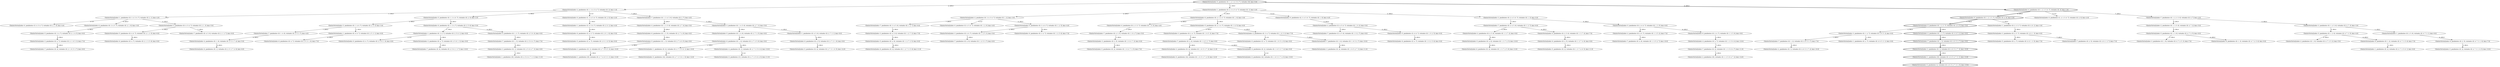 strict digraph G {
  1 [ style="solid" label="ClientesVertex[index=2, pendientes=[0, 3, 4, 5, 6, 7], visitados=[0, 1, 2], kms=3.0]" ];
  2 [ style="bold" label="ClientesVertex[index=3, pendientes=[0, 1], visitados=[0, 4, 6, 5, 2, 7, 3], kms=10.0]" ];
  3 [ style="solid" label="ClientesVertex[index=2, pendientes=[0, 1, 3, 4, 5, 6, 7], visitados=[0, 2], kms=1.0]" ];
  4 [ style="bold" label="ClientesVertex[index=7, pendientes=[0, 1, 3], visitados=[0, 4, 6, 5, 2, 7], kms=9.0]" ];
  5 [ style="solid" label="ClientesVertex[index=7, pendientes=[0, 1, 4, 6], visitados=[0, 2, 5, 3, 7], kms=4.0]" ];
  6 [ style="solid" label="ClientesVertex[index=3, pendientes=[0, 2, 5], visitados=[0, 1, 6, 4, 7, 3], kms=6.0]" ];
  7 [ style="solid" label="ClientesVertex[index=6, pendientes=[0, 4, 7], visitados=[0, 2, 5, 3, 1, 6], kms=7.0]" ];
  8 [ style="solid" label="ClientesVertex[index=1, pendientes=[0], visitados=[0, 2, 5, 6, 4, 7, 3, 1], kms=11.0]" ];
  9 [ style="solid" label="ClientesVertex[index=1, pendientes=[0, 4], visitados=[0, 2, 7, 3, 5, 6, 1], kms=10.0]" ];
  10 [ style="solid" label="ClientesVertex[index=6, pendientes=[0, 2, 3, 4, 5, 7], visitados=[0, 1, 6], kms=3.0]" ];
  11 [ style="solid" label="ClientesVertex[index=3, pendientes=[0, 1, 6], visitados=[0, 4, 7, 2, 5, 3], kms=7.0]" ];
  12 [ style="solid" label="ClientesVertex[index=5, pendientes=[0, 2], visitados=[0, 1, 6, 4, 7, 3, 5], kms=7.0]" ];
  13 [ style="solid" label="ClientesVertex[index=2, pendientes=[3, 4, 5, 6, 7], visitados=[0, 1, 0, 2], kms=5.0]" ];
  14 [ style="bold" label="ClientesVertex[index=6, pendientes=[0, 1, 2, 3, 5, 7], visitados=[0, 4, 6], kms=2.0]" ];
  15 [ style="solid" label="ClientesVertex[index=3, pendientes=[0, 4, 7], visitados=[0, 2, 1, 6, 5, 3], kms=7.0]" ];
  16 [ style="solid" label="ClientesVertex[index=3, pendientes=[0, 2, 4, 7], visitados=[0, 1, 6, 5, 3], kms=7.0]" ];
  17 [ style="solid" label="ClientesVertex[index=7, pendientes=[0, 1, 2], visitados=[0, 4, 6, 5, 3, 7], kms=7.0]" ];
  18 [ style="solid" label="ClientesVertex[index=4, pendientes=[0, 1, 3, 5, 6], visitados=[0, 2, 7, 4], kms=5.0]" ];
  19 [ style="solid" label="ClientesVertex[index=0, pendientes=[2], visitados=[0, 1, 6, 5, 3, 7, 4, 0], kms=10.0]" ];
  20 [ style="bold" label="ClientesVertex[index=5, pendientes=[0, 1, 2, 3, 7], visitados=[0, 4, 6, 5], kms=5.0]" ];
  21 [ style="solid" label="ClientesVertex[index=2, pendientes=[0, 1, 6], visitados=[0, 4, 7, 3, 5, 2], kms=5.0]" ];
  22 [ style="solid" label="ClientesVertex[index=0, pendientes=[4], visitados=[0, 1, 6, 5, 3, 7, 2, 0], kms=12.0]" ];
  23 [ style="solid" label="ClientesVertex[index=4, pendientes=[0, 1], visitados=[0, 2, 7, 3, 5, 6, 4], kms=10.0]" ];
  24 [ style="solid" label="ClientesVertex[index=0, pendientes=[3, 4, 5, 6, 7], visitados=[0, 2, 1, 0], kms=4.0]" ];
  25 [ style="solid" label="ClientesVertex[index=5, pendientes=[0, 3, 4, 7], visitados=[0, 2, 1, 6, 5], kms=6.0]" ];
  26 [ style="solid" label="ClientesVertex[index=5, pendientes=[0, 4, 6, 7], visitados=[0, 2, 1, 3, 5], kms=6.0]" ];
  27 [ style="solid" label="ClientesVertex[index=2, pendientes=[0, 4], visitados=[0, 1, 6, 5, 3, 7, 2], kms=11.0]" ];
  28 [ style="solid" label="ClientesVertex[index=6, pendientes=[3, 4, 7], visitados=[0, 1, 0, 2, 5, 6], kms=9.0]" ];
  29 [ style="solid" label="ClientesVertex[index=1, pendientes=[0, 2, 3, 4, 5, 6, 7], visitados=[0, 1], kms=2.0]" ];
  30 [ style="solid" label="ClientesVertex[index=6, pendientes=[0, 2, 5], visitados=[0, 1, 3, 7, 4, 6], kms=8.0]" ];
  31 [ style="solid" label="ClientesVertex[index=2, pendientes=[0], visitados=[0, 1, 3, 5, 6, 4, 7, 2], kms=14.0]" ];
  32 [ style="solid" label="ClientesVertex[index=1, pendientes=[0, 2, 3, 5, 7], visitados=[0, 4, 6, 1], kms=3.0]" ];
  33 [ style="solid" label="ClientesVertex[index=6, pendientes=[3, 4, 5, 7], visitados=[0, 2, 0, 1, 6], kms=5.0]" ];
  34 [ style="solid" label="ClientesVertex[index=1, pendientes=[0, 3, 4, 5, 6, 7], visitados=[0, 2, 1], kms=2.0]" ];
  35 [ style="solid" label="ClientesVertex[index=7, pendientes=[0, 3, 4, 5, 6], visitados=[0, 1, 2, 7], kms=6.0]" ];
  36 [ style="solid" label="ClientesVertex[index=7, pendientes=[0, 2, 4, 5, 6], visitados=[0, 1, 3, 7], kms=6.0]" ];
  37 [ style="solid" label="ClientesVertex[index=5, pendientes=[0, 1, 2, 6], visitados=[0, 4, 7, 3, 5], kms=4.0]" ];
  38 [ style="solid" label="ClientesVertex[index=7, pendientes=[0, 4, 6], visitados=[0, 1, 2, 5, 3, 7], kms=6.0]" ];
  39 [ style="solid" label="ClientesVertex[index=1, pendientes=[0, 2, 5, 6], visitados=[0, 4, 7, 3, 1], kms=6.0]" ];
  40 [ style="solid" label="ClientesVertex[index=5, pendientes=[0, 1, 3, 6], visitados=[0, 4, 7, 2, 5], kms=6.0]" ];
  41 [ style="solid" label="ClientesVertex[index=5, pendientes=[0, 1, 3, 4, 6, 7], visitados=[0, 2, 5], kms=2.0]" ];
  42 [ style="solid" label="ClientesVertex[index=1, pendientes=[0, 2], visitados=[0, 4, 7, 3, 5, 6, 1], kms=8.0]" ];
  43 [ style="solid" label="ClientesVertex[index=7, pendientes=[3, 4, 5, 6], visitados=[0, 1, 0, 2, 7], kms=8.0]" ];
  44 [ style="solid" label="ClientesVertex[index=2, pendientes=[0, 3, 4, 7], visitados=[0, 1, 6, 5, 2], kms=7.0]" ];
  45 [ style="bold" label="ClientesVertex[index=0, pendientes=[], visitados=[0, 4, 6, 5, 2, 7, 3, 1, 0], kms=15.0]" ];
  46 [ style="solid" label="ClientesVertex[index=6, pendientes=[0, 1, 3], visitados=[0, 4, 7, 2, 5, 6], kms=9.0]" ];
  47 [ style="solid" label="ClientesVertex[index=0, pendientes=[3, 4, 7], visitados=[0, 1, 6, 5, 2, 0], kms=8.0]" ];
  48 [ style="solid" label="ClientesVertex[index=2, pendientes=[0, 4, 6, 7], visitados=[0, 1, 3, 5, 2], kms=7.0]" ];
  49 [ style="solid" label="ClientesVertex[index=2, pendientes=[0, 1, 3, 5, 6], visitados=[0, 4, 7, 2], kms=5.0]" ];
  50 [ style="solid" label="ClientesVertex[index=2, pendientes=[0, 4, 5, 6], visitados=[0, 1, 3, 7, 2], kms=9.0]" ];
  51 [ style="solid" label="ClientesVertex[index=5, pendientes=[0, 2, 7], visitados=[0, 4, 6, 1, 3, 5], kms=7.0]" ];
  52 [ style="solid" label="ClientesVertex[index=5, pendientes=[3, 4, 7], visitados=[0, 2, 0, 1, 6, 5], kms=8.0]" ];
  53 [ style="solid" label="ClientesVertex[index=7, pendientes=[0, 2], visitados=[0, 1, 3, 5, 6, 4, 7], kms=11.0]" ];
  54 [ style="solid" label="ClientesVertex[index=1, pendientes=[0], visitados=[0, 2, 7, 4, 6, 5, 3, 1], kms=13.0]" ];
  55 [ style="solid" label="ClientesVertex[index=1, pendientes=[3, 4, 5, 6, 7], visitados=[0, 2, 0, 1], kms=4.0]" ];
  56 [ style="solid" label="ClientesVertex[index=3, pendientes=[0, 2, 5, 7], visitados=[0, 4, 6, 1, 3], kms=6.0]" ];
  57 [ style="solid" label="ClientesVertex[index=3, pendientes=[0, 1, 2, 7], visitados=[0, 4, 6, 5, 3], kms=6.0]" ];
  58 [ style="solid" label="ClientesVertex[index=5, pendientes=[0, 2], visitados=[0, 1, 3, 7, 4, 6, 5], kms=11.0]" ];
  59 [ style="solid" label="ClientesVertex[index=3, pendientes=[0, 1], visitados=[0, 2, 7, 4, 6, 5, 3], kms=10.0]" ];
  60 [ style="solid" label="ClientesVertex[index=6, pendientes=[0, 2, 4, 7], visitados=[0, 1, 3, 5, 6], kms=9.0]" ];
  61 [ style="solid" label="ClientesVertex[index=3, pendientes=[0, 4, 5, 6], visitados=[0, 1, 2, 7, 3], kms=7.0]" ];
  62 [ style="solid" label="ClientesVertex[index=0, pendientes=[2, 3, 4, 5, 6, 7], visitados=[0, 1, 0], kms=4.0]" ];
  63 [ style="solid" label="ClientesVertex[index=7, pendientes=[0, 4], visitados=[0, 2, 1, 6, 5, 3, 7], kms=8.0]" ];
  64 [ style="solid" label="ClientesVertex[index=4, pendientes=[0, 2, 3, 5, 7], visitados=[0, 1, 6, 4], kms=4.0]" ];
  65 [ style="solid" label="ClientesVertex[index=7, pendientes=[0, 2, 4], visitados=[0, 1, 6, 5, 3, 7], kms=8.0]" ];
  66 [ style="solid" label="ClientesVertex[index=5, pendientes=[0, 4, 6], visitados=[0, 1, 2, 7, 3, 5], kms=8.0]" ];
  67 [ style="solid" label="ClientesVertex[index=4, pendientes=[0, 2], visitados=[0, 1, 6, 5, 3, 7, 4], kms=9.0]" ];
  68 [ style="solid" label="ClientesVertex[index=7, pendientes=[0, 3, 4], visitados=[0, 1, 6, 5, 2, 7], kms=10.0]" ];
  69 [ style="solid" label="ClientesVertex[index=3, pendientes=[0, 1, 4, 6, 7], visitados=[0, 2, 5, 3], kms=3.0]" ];
  70 [ style="solid" label="ClientesVertex[index=6, pendientes=[0, 1], visitados=[0, 2, 5, 3, 7, 4, 6], kms=6.0]" ];
  71 [ style="solid" label="ClientesVertex[index=0, pendientes=[1, 2, 3, 5, 6, 7], visitados=[0, 4, 0], kms=2.0]" ];
  72 [ style="solid" label="ClientesVertex[index=0, pendientes=[1, 3, 4, 5, 6, 7], visitados=[0, 2, 0], kms=2.0]" ];
  73 [ style="solid" label="ClientesVertex[index=7, pendientes=[0, 2, 5], visitados=[0, 4, 6, 1, 3, 7], kms=7.0]" ];
  74 [ style="solid" label="ClientesVertex[index=3, pendientes=[0, 4, 6, 7], visitados=[0, 1, 2, 5, 3], kms=5.0]" ];
  75 [ style="solid" label="ClientesVertex[index=0, pendientes=[3, 4, 5, 6, 7], visitados=[0, 1, 2, 0], kms=4.0]" ];
  76 [ style="bold" label="ClientesVertex[index=4, pendientes=[0, 1, 2, 3, 5, 6, 7], visitados=[0, 4], kms=1.0]" ];
  77 [ style="bold" label="ClientesVertex[index=1, pendientes=[0], visitados=[0, 4, 6, 5, 2, 7, 3, 1], kms=13.0]" ];
  78 [ style="solid" label="ClientesVertex[index=5, pendientes=[0, 2], visitados=[0, 4, 7, 3, 1, 6, 5], kms=10.0]" ];
  79 [ style="solid" label="ClientesVertex[index=0, pendientes=[3, 4, 7], visitados=[0, 2, 5, 6, 1, 0], kms=8.0]" ];
  80 [ style="solid" label="ClientesVertex[index=6, pendientes=[0, 3, 4, 5, 7], visitados=[0, 2, 1, 6], kms=3.0]" ];
  81 [ style="solid" label="ClientesVertex[index=6, pendientes=[0, 1, 3, 4, 7], visitados=[0, 2, 5, 6], kms=5.0]" ];
  82 [ style="solid" label="ClientesVertex[index=7, pendientes=[0, 4], visitados=[0, 2, 5, 6, 1, 3, 7], kms=10.0]" ];
  83 [ style="solid" label="ClientesVertex[index=3, pendientes=[0, 1, 2, 5, 6], visitados=[0, 4, 7, 3], kms=3.0]" ];
  84 [ style="solid" label="ClientesVertex[index=1, pendientes=[0, 3, 4, 7], visitados=[0, 2, 5, 6, 1], kms=6.0]" ];
  85 [ style="solid" label="ClientesVertex[index=1, pendientes=[0, 4, 6, 7], visitados=[0, 2, 5, 3, 1], kms=6.0]" ];
  86 [ style="bold" label="ClientesVertex[index=2, pendientes=[0, 1, 3, 7], visitados=[0, 4, 6, 5, 2], kms=6.0]" ];
  87 [ style="solid" label="ClientesVertex[index=3, pendientes=[0, 1], visitados=[0, 2, 5, 6, 4, 7, 3], kms=8.0]" ];
  88 [ style="solid" label="ClientesVertex[index=7, pendientes=[0, 4, 6], visitados=[0, 1, 3, 5, 2, 7], kms=10.0]" ];
  89 [ style="solid" label="ClientesVertex[index=7, pendientes=[0, 4, 5, 6], visitados=[0, 2, 1, 3, 7], kms=6.0]" ];
  90 [ style="solid" label="ClientesVertex[index=6, pendientes=[0, 1, 3, 5], visitados=[0, 2, 7, 4, 6], kms=6.0]" ];
  91 [ style="solid" label="ClientesVertex[index=5, pendientes=[3, 4, 6, 7], visitados=[0, 1, 0, 2, 5], kms=6.0]" ];
  92 [ style="solid" label="ClientesVertex[index=5, pendientes=[0, 1, 4, 6], visitados=[0, 2, 7, 3, 5], kms=6.0]" ];
  93 [ style="solid" label="ClientesVertex[index=6, pendientes=[0, 4, 7], visitados=[0, 2, 1, 3, 5, 6], kms=9.0]" ];
  94 [ style="solid" label="ClientesVertex[index=6, pendientes=[0, 4], visitados=[0, 1, 2, 7, 3, 5, 6], kms=11.0]" ];
  95 [ style="solid" label="ClientesVertex[index=5, pendientes=[0, 2, 3, 4, 7], visitados=[0, 1, 6, 5], kms=6.0]" ];
  96 [ style="solid" label="ClientesVertex[index=5, pendientes=[0, 2, 4, 6, 7], visitados=[0, 1, 3, 5], kms=6.0]" ];
  97 [ style="solid" label="ClientesVertex[index=1, pendientes=[0, 4, 5, 6], visitados=[0, 2, 7, 3, 1], kms=8.0]" ];
  98 [ style="solid" label="ClientesVertex[index=4, pendientes=[0, 2, 7], visitados=[0, 1, 3, 5, 6, 4], kms=10.0]" ];
  99 [ style="solid" label="ClientesVertex[index=6, pendientes=[0, 2, 5], visitados=[0, 4, 7, 3, 1, 6], kms=7.0]" ];
  100 [ style="solid" label="ClientesVertex[index=6, pendientes=[0, 1, 2], visitados=[0, 4, 7, 3, 5, 6], kms=7.0]" ];
  101 [ style="solid" label="ClientesVertex[index=5, pendientes=[0, 3, 4, 6, 7], visitados=[0, 1, 2, 5], kms=4.0]" ];
  102 [ style="solid" label="ClientesVertex[index=3, pendientes=[0, 4], visitados=[0, 1, 6, 5, 2, 7, 3], kms=11.0]" ];
  103 [ style="solid" label="ClientesVertex[index=6, pendientes=[0, 3, 4, 7], visitados=[0, 1, 2, 5, 6], kms=7.0]" ];
  104 [ style="solid" label="ClientesVertex[index=3, pendientes=[0, 4, 7], visitados=[0, 2, 5, 6, 1, 3], kms=9.0]" ];
  105 [ style="solid" label="ClientesVertex[index=7, pendientes=[0, 1, 2, 3, 5, 6], visitados=[0, 4, 7], kms=2.0]" ];
  106 [ style="bold" label="ClientesVertex[index=0, pendientes=[0, 1, 2, 3, 4, 5, 6, 7], visitados=[0], kms=0.0]" ];
  107 [ style="solid" label="ClientesVertex[index=0, pendientes=[1], visitados=[0, 2, 7, 3, 5, 6, 4, 0], kms=11.0]" ];
  108 [ style="solid" label="ClientesVertex[index=2, pendientes=[0, 1], visitados=[0, 4, 6, 5, 3, 7, 2], kms=10.0]" ];
  109 [ style="solid" label="ClientesVertex[index=0, pendientes=[4], visitados=[0, 2, 7, 3, 5, 6, 1, 0], kms=12.0]" ];
  110 [ style="solid" label="ClientesVertex[index=3, pendientes=[0, 4, 5, 6, 7], visitados=[0, 2, 1, 3], kms=5.0]" ];
  111 [ style="solid" label="ClientesVertex[index=3, pendientes=[0, 1, 4, 5, 6], visitados=[0, 2, 7, 3], kms=5.0]" ];
  112 [ style="solid" label="ClientesVertex[index=7, pendientes=[0, 1, 3], visitados=[0, 2, 5, 6, 4, 7], kms=7.0]" ];
  113 [ style="solid" label="ClientesVertex[index=1, pendientes=[0, 2, 7], visitados=[0, 4, 6, 5, 3, 1], kms=9.0]" ];
  114 [ style="solid" label="ClientesVertex[index=7, pendientes=[0, 1, 3, 4, 5, 6], visitados=[0, 2, 7], kms=4.0]" ];
  115 [ style="solid" label="ClientesVertex[index=5, pendientes=[0, 4], visitados=[0, 2, 7, 3, 1, 6, 5], kms=12.0]" ];
  116 [ style="solid" label="ClientesVertex[index=6, pendientes=[0, 4, 5], visitados=[0, 2, 7, 3, 1, 6], kms=9.0]" ];
  117 [ style="solid" label="ClientesVertex[index=6, pendientes=[0, 1, 4], visitados=[0, 2, 7, 3, 5, 6], kms=9.0]" ];
  118 [ style="solid" label="ClientesVertex[index=4, pendientes=[0, 1, 6], visitados=[0, 2, 5, 3, 7, 4], kms=5.0]" ];
  119 [ style="solid" label="ClientesVertex[index=7, pendientes=[0, 2, 3, 5], visitados=[0, 1, 6, 4, 7], kms=5.0]" ];
  120 [ style="solid" label="ClientesVertex[index=5, pendientes=[0, 1, 3], visitados=[0, 2, 7, 4, 6, 5], kms=9.0]" ];
  121 [ style="solid" label="ClientesVertex[index=5, pendientes=[0, 4, 6], visitados=[0, 1, 3, 7, 2, 5], kms=10.0]" ];
  122 [ style="solid" label="ClientesVertex[index=3, pendientes=[0, 2, 4, 5, 6, 7], visitados=[0, 1, 3], kms=5.0]" ];
  123 [ style="solid" label="ClientesVertex[index=4, pendientes=[0, 2, 5, 6], visitados=[0, 1, 3, 7, 4], kms=7.0]" ];
  124 [ style="solid" label="ClientesVertex[index=6, pendientes=[0, 4], visitados=[0, 1, 3, 7, 2, 5, 6], kms=13.0]" ];
  125 [ style="solid" label="ClientesVertex[index=4, pendientes=[0, 1, 3, 7], visitados=[0, 2, 5, 6, 4], kms=6.0]" ];
  29 -> 1 [ style="solid" label="2; 200,0" ];
  4 -> 2 [ style="bold" label="3; 300,0" ];
  106 -> 3 [ style="solid" label="2; 200,0" ];
  86 -> 4 [ style="bold" label="7; 200,0" ];
  69 -> 5 [ style="solid" label="7; 200,0" ];
  119 -> 6 [ style="solid" label="3; 300,0" ];
  85 -> 7 [ style="solid" label="6; 200,0" ];
  87 -> 8 [ style="solid" label="1; 100,0" ];
  117 -> 9 [ style="solid" label="1; 100,0" ];
  29 -> 10 [ style="solid" label="6; 200,0" ];
  40 -> 11 [ style="solid" label="3; 300,0" ];
  6 -> 12 [ style="solid" label="5; 300,0" ];
  62 -> 13 [ style="solid" label="2; 200,0" ];
  76 -> 14 [ style="bold" label="6; 200,0" ];
  25 -> 15 [ style="solid" label="3; 300,0" ];
  95 -> 16 [ style="solid" label="3; 300,0" ];
  57 -> 17 [ style="solid" label="7; 200,0" ];
  114 -> 18 [ style="solid" label="4; 200,0" ];
  67 -> 19 [ style="solid" label="0; 0,0" ];
  14 -> 20 [ style="bold" label="5; 300,0" ];
  37 -> 21 [ style="solid" label="2; 200,0" ];
  27 -> 22 [ style="solid" label="0; 0,0" ];
  117 -> 23 [ style="solid" label="4; 200,0" ];
  34 -> 24 [ style="solid" label="0; 0,0" ];
  80 -> 25 [ style="solid" label="5; 300,0" ];
  110 -> 26 [ style="solid" label="5; 300,0" ];
  65 -> 27 [ style="solid" label="2; 200,0" ];
  91 -> 28 [ style="solid" label="6; 200,0" ];
  106 -> 29 [ style="solid" label="1; 100,0" ];
  123 -> 30 [ style="solid" label="6; 200,0" ];
  53 -> 31 [ style="solid" label="2; 200,0" ];
  14 -> 32 [ style="solid" label="1; 100,0" ];
  55 -> 33 [ style="solid" label="6; 200,0" ];
  3 -> 34 [ style="solid" label="1; 100,0" ];
  1 -> 35 [ style="solid" label="7; 200,0" ];
  122 -> 36 [ style="solid" label="7; 200,0" ];
  83 -> 37 [ style="solid" label="5; 300,0" ];
  74 -> 38 [ style="solid" label="7; 200,0" ];
  83 -> 39 [ style="solid" label="1; 100,0" ];
  49 -> 40 [ style="solid" label="5; 300,0" ];
  3 -> 41 [ style="solid" label="5; 300,0" ];
  100 -> 42 [ style="solid" label="1; 100,0" ];
  13 -> 43 [ style="solid" label="7; 200,0" ];
  95 -> 44 [ style="solid" label="2; 200,0" ];
  77 -> 45 [ style="bold" label="0; 0,0" ];
  40 -> 46 [ style="solid" label="6; 200,0" ];
  44 -> 47 [ style="solid" label="0; 0,0" ];
  96 -> 48 [ style="solid" label="2; 200,0" ];
  105 -> 49 [ style="solid" label="2; 200,0" ];
  36 -> 50 [ style="solid" label="2; 200,0" ];
  56 -> 51 [ style="solid" label="5; 300,0" ];
  33 -> 52 [ style="solid" label="5; 300,0" ];
  98 -> 53 [ style="solid" label="7; 200,0" ];
  59 -> 54 [ style="solid" label="1; 100,0" ];
  72 -> 55 [ style="solid" label="1; 100,0" ];
  32 -> 56 [ style="solid" label="3; 300,0" ];
  20 -> 57 [ style="solid" label="3; 300,0" ];
  30 -> 58 [ style="solid" label="5; 300,0" ];
  120 -> 59 [ style="solid" label="3; 300,0" ];
  96 -> 60 [ style="solid" label="6; 200,0" ];
  35 -> 61 [ style="solid" label="3; 300,0" ];
  29 -> 62 [ style="solid" label="0; 0,0" ];
  15 -> 63 [ style="solid" label="7; 200,0" ];
  10 -> 64 [ style="solid" label="4; 200,0" ];
  16 -> 65 [ style="solid" label="7; 200,0" ];
  61 -> 66 [ style="solid" label="5; 300,0" ];
  65 -> 67 [ style="solid" label="4; 200,0" ];
  44 -> 68 [ style="solid" label="7; 200,0" ];
  41 -> 69 [ style="solid" label="3; 300,0" ];
  118 -> 70 [ style="solid" label="6; 200,0" ];
  76 -> 71 [ style="solid" label="0; 0,0" ];
  3 -> 72 [ style="solid" label="0; 0,0" ];
  56 -> 73 [ style="solid" label="7; 200,0" ];
  101 -> 74 [ style="solid" label="3; 300,0" ];
  1 -> 75 [ style="solid" label="0; 0,0" ];
  106 -> 76 [ style="bold" label="4; 200,0" ];
  2 -> 77 [ style="bold" label="1; 100,0" ];
  99 -> 78 [ style="solid" label="5; 300,0" ];
  84 -> 79 [ style="solid" label="0; 0,0" ];
  34 -> 80 [ style="solid" label="6; 200,0" ];
  41 -> 81 [ style="solid" label="6; 200,0" ];
  104 -> 82 [ style="solid" label="7; 200,0" ];
  105 -> 83 [ style="solid" label="3; 300,0" ];
  81 -> 84 [ style="solid" label="1; 100,0" ];
  69 -> 85 [ style="solid" label="1; 100,0" ];
  20 -> 86 [ style="bold" label="2; 200,0" ];
  112 -> 87 [ style="solid" label="3; 300,0" ];
  48 -> 88 [ style="solid" label="7; 200,0" ];
  110 -> 89 [ style="solid" label="7; 200,0" ];
  18 -> 90 [ style="solid" label="6; 200,0" ];
  13 -> 91 [ style="solid" label="5; 300,0" ];
  111 -> 92 [ style="solid" label="5; 300,0" ];
  26 -> 93 [ style="solid" label="6; 200,0" ];
  66 -> 94 [ style="solid" label="6; 200,0" ];
  10 -> 95 [ style="solid" label="5; 300,0" ];
  122 -> 96 [ style="solid" label="5; 300,0" ];
  111 -> 97 [ style="solid" label="1; 100,0" ];
  60 -> 98 [ style="solid" label="4; 200,0" ];
  39 -> 99 [ style="solid" label="6; 200,0" ];
  37 -> 100 [ style="solid" label="6; 200,0" ];
  1 -> 101 [ style="solid" label="5; 300,0" ];
  68 -> 102 [ style="solid" label="3; 300,0" ];
  101 -> 103 [ style="solid" label="6; 200,0" ];
  84 -> 104 [ style="solid" label="3; 300,0" ];
  76 -> 105 [ style="solid" label="7; 200,0" ];
  23 -> 107 [ style="solid" label="0; 0,0" ];
  17 -> 108 [ style="solid" label="2; 200,0" ];
  9 -> 109 [ style="solid" label="0; 0,0" ];
  34 -> 110 [ style="solid" label="3; 300,0" ];
  114 -> 111 [ style="solid" label="3; 300,0" ];
  125 -> 112 [ style="solid" label="7; 200,0" ];
  57 -> 113 [ style="solid" label="1; 100,0" ];
  3 -> 114 [ style="solid" label="7; 200,0" ];
  116 -> 115 [ style="solid" label="5; 300,0" ];
  97 -> 116 [ style="solid" label="6; 200,0" ];
  92 -> 117 [ style="solid" label="6; 200,0" ];
  5 -> 118 [ style="solid" label="4; 200,0" ];
  64 -> 119 [ style="solid" label="7; 200,0" ];
  90 -> 120 [ style="solid" label="5; 300,0" ];
  50 -> 121 [ style="solid" label="5; 300,0" ];
  29 -> 122 [ style="solid" label="3; 300,0" ];
  36 -> 123 [ style="solid" label="4; 200,0" ];
  121 -> 124 [ style="solid" label="6; 200,0" ];
  81 -> 125 [ style="solid" label="4; 200,0" ];
}
